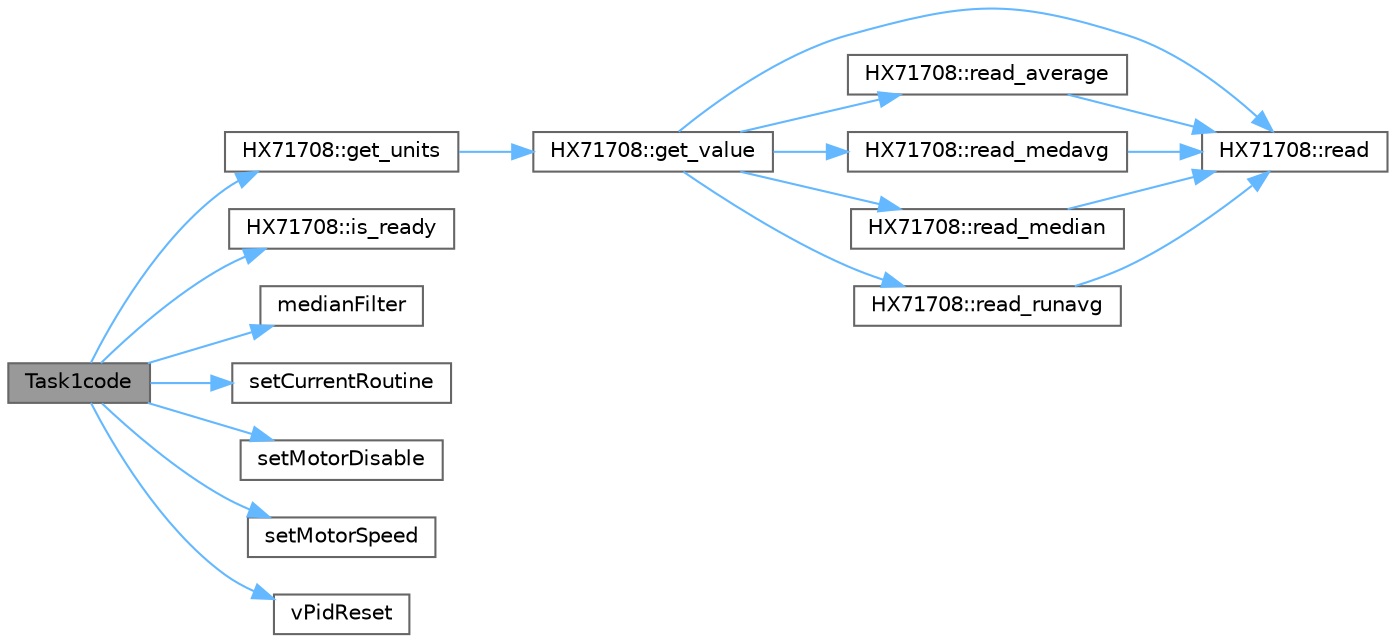 digraph "Task1code"
{
 // LATEX_PDF_SIZE
  bgcolor="transparent";
  edge [fontname=Helvetica,fontsize=10,labelfontname=Helvetica,labelfontsize=10];
  node [fontname=Helvetica,fontsize=10,shape=box,height=0.2,width=0.4];
  rankdir="LR";
  Node1 [id="Node000001",label="Task1code",height=0.2,width=0.4,color="gray40", fillcolor="grey60", style="filled", fontcolor="black",tooltip="Task 1 code."];
  Node1 -> Node2 [id="edge1_Node000001_Node000002",color="steelblue1",style="solid",tooltip=" "];
  Node2 [id="Node000002",label="HX71708::get_units",height=0.2,width=0.4,color="grey40", fillcolor="white", style="filled",URL="$class_h_x71708.html#a0d76575d1203bcd4bace84164f5b6c7b",tooltip=" "];
  Node2 -> Node3 [id="edge2_Node000002_Node000003",color="steelblue1",style="solid",tooltip=" "];
  Node3 [id="Node000003",label="HX71708::get_value",height=0.2,width=0.4,color="grey40", fillcolor="white", style="filled",URL="$class_h_x71708.html#a0afdf54786d3b86752b9c6a6a797e6b4",tooltip=" "];
  Node3 -> Node4 [id="edge3_Node000003_Node000004",color="steelblue1",style="solid",tooltip=" "];
  Node4 [id="Node000004",label="HX71708::read",height=0.2,width=0.4,color="grey40", fillcolor="white", style="filled",URL="$class_h_x71708.html#a3e0bc76c3521f8eb56b2ba42c3ff4480",tooltip=" "];
  Node3 -> Node5 [id="edge4_Node000003_Node000005",color="steelblue1",style="solid",tooltip=" "];
  Node5 [id="Node000005",label="HX71708::read_average",height=0.2,width=0.4,color="grey40", fillcolor="white", style="filled",URL="$class_h_x71708.html#a9ddf7411cd47601de31ee7fabc3f5f12",tooltip=" "];
  Node5 -> Node4 [id="edge5_Node000005_Node000004",color="steelblue1",style="solid",tooltip=" "];
  Node3 -> Node6 [id="edge6_Node000003_Node000006",color="steelblue1",style="solid",tooltip=" "];
  Node6 [id="Node000006",label="HX71708::read_medavg",height=0.2,width=0.4,color="grey40", fillcolor="white", style="filled",URL="$class_h_x71708.html#a2103be97d1af902114b6beb601dee5ae",tooltip=" "];
  Node6 -> Node4 [id="edge7_Node000006_Node000004",color="steelblue1",style="solid",tooltip=" "];
  Node3 -> Node7 [id="edge8_Node000003_Node000007",color="steelblue1",style="solid",tooltip=" "];
  Node7 [id="Node000007",label="HX71708::read_median",height=0.2,width=0.4,color="grey40", fillcolor="white", style="filled",URL="$class_h_x71708.html#aba0e37dbf944634b894a90437d083c98",tooltip=" "];
  Node7 -> Node4 [id="edge9_Node000007_Node000004",color="steelblue1",style="solid",tooltip=" "];
  Node3 -> Node8 [id="edge10_Node000003_Node000008",color="steelblue1",style="solid",tooltip=" "];
  Node8 [id="Node000008",label="HX71708::read_runavg",height=0.2,width=0.4,color="grey40", fillcolor="white", style="filled",URL="$class_h_x71708.html#a7d8f480fa466cff480c31f637a99f21a",tooltip=" "];
  Node8 -> Node4 [id="edge11_Node000008_Node000004",color="steelblue1",style="solid",tooltip=" "];
  Node1 -> Node9 [id="edge12_Node000001_Node000009",color="steelblue1",style="solid",tooltip=" "];
  Node9 [id="Node000009",label="HX71708::is_ready",height=0.2,width=0.4,color="grey40", fillcolor="white", style="filled",URL="$class_h_x71708.html#a250316574d5a8adb8474cc3cf5cadfe3",tooltip=" "];
  Node1 -> Node10 [id="edge13_Node000001_Node000010",color="steelblue1",style="solid",tooltip=" "];
  Node10 [id="Node000010",label="medianFilter",height=0.2,width=0.4,color="grey40", fillcolor="white", style="filled",URL="$task1_code_8cpp.html#a51493b0966aec8b8fa25a95ec67c8a7f",tooltip="Applies a median filter to the input value."];
  Node1 -> Node11 [id="edge14_Node000001_Node000011",color="steelblue1",style="solid",tooltip=" "];
  Node11 [id="Node000011",label="setCurrentRoutine",height=0.2,width=0.4,color="grey40", fillcolor="white", style="filled",URL="$plunger_8cpp.html#a5a5afd31d142591f6fb3bf9b1daddee0",tooltip="Sets the current routine of the system."];
  Node1 -> Node12 [id="edge15_Node000001_Node000012",color="steelblue1",style="solid",tooltip=" "];
  Node12 [id="Node000012",label="setMotorDisable",height=0.2,width=0.4,color="grey40", fillcolor="white", style="filled",URL="$plunger_8cpp.html#a78091033acedbab1ff2051d52357da33",tooltip="Disables the motor."];
  Node1 -> Node13 [id="edge16_Node000001_Node000013",color="steelblue1",style="solid",tooltip=" "];
  Node13 [id="Node000013",label="setMotorSpeed",height=0.2,width=0.4,color="grey40", fillcolor="white", style="filled",URL="$plunger_8cpp.html#a7fb626f441961ed772df212823bd730c",tooltip="Sets the motor speed."];
  Node1 -> Node14 [id="edge17_Node000001_Node000014",color="steelblue1",style="solid",tooltip=" "];
  Node14 [id="Node000014",label="vPidReset",height=0.2,width=0.4,color="grey40", fillcolor="white", style="filled",URL="$task1_code_8cpp.html#a1bd35ea6890dfa1d665a77ba23664724",tooltip="Resets the PID controller's internal states."];
}
